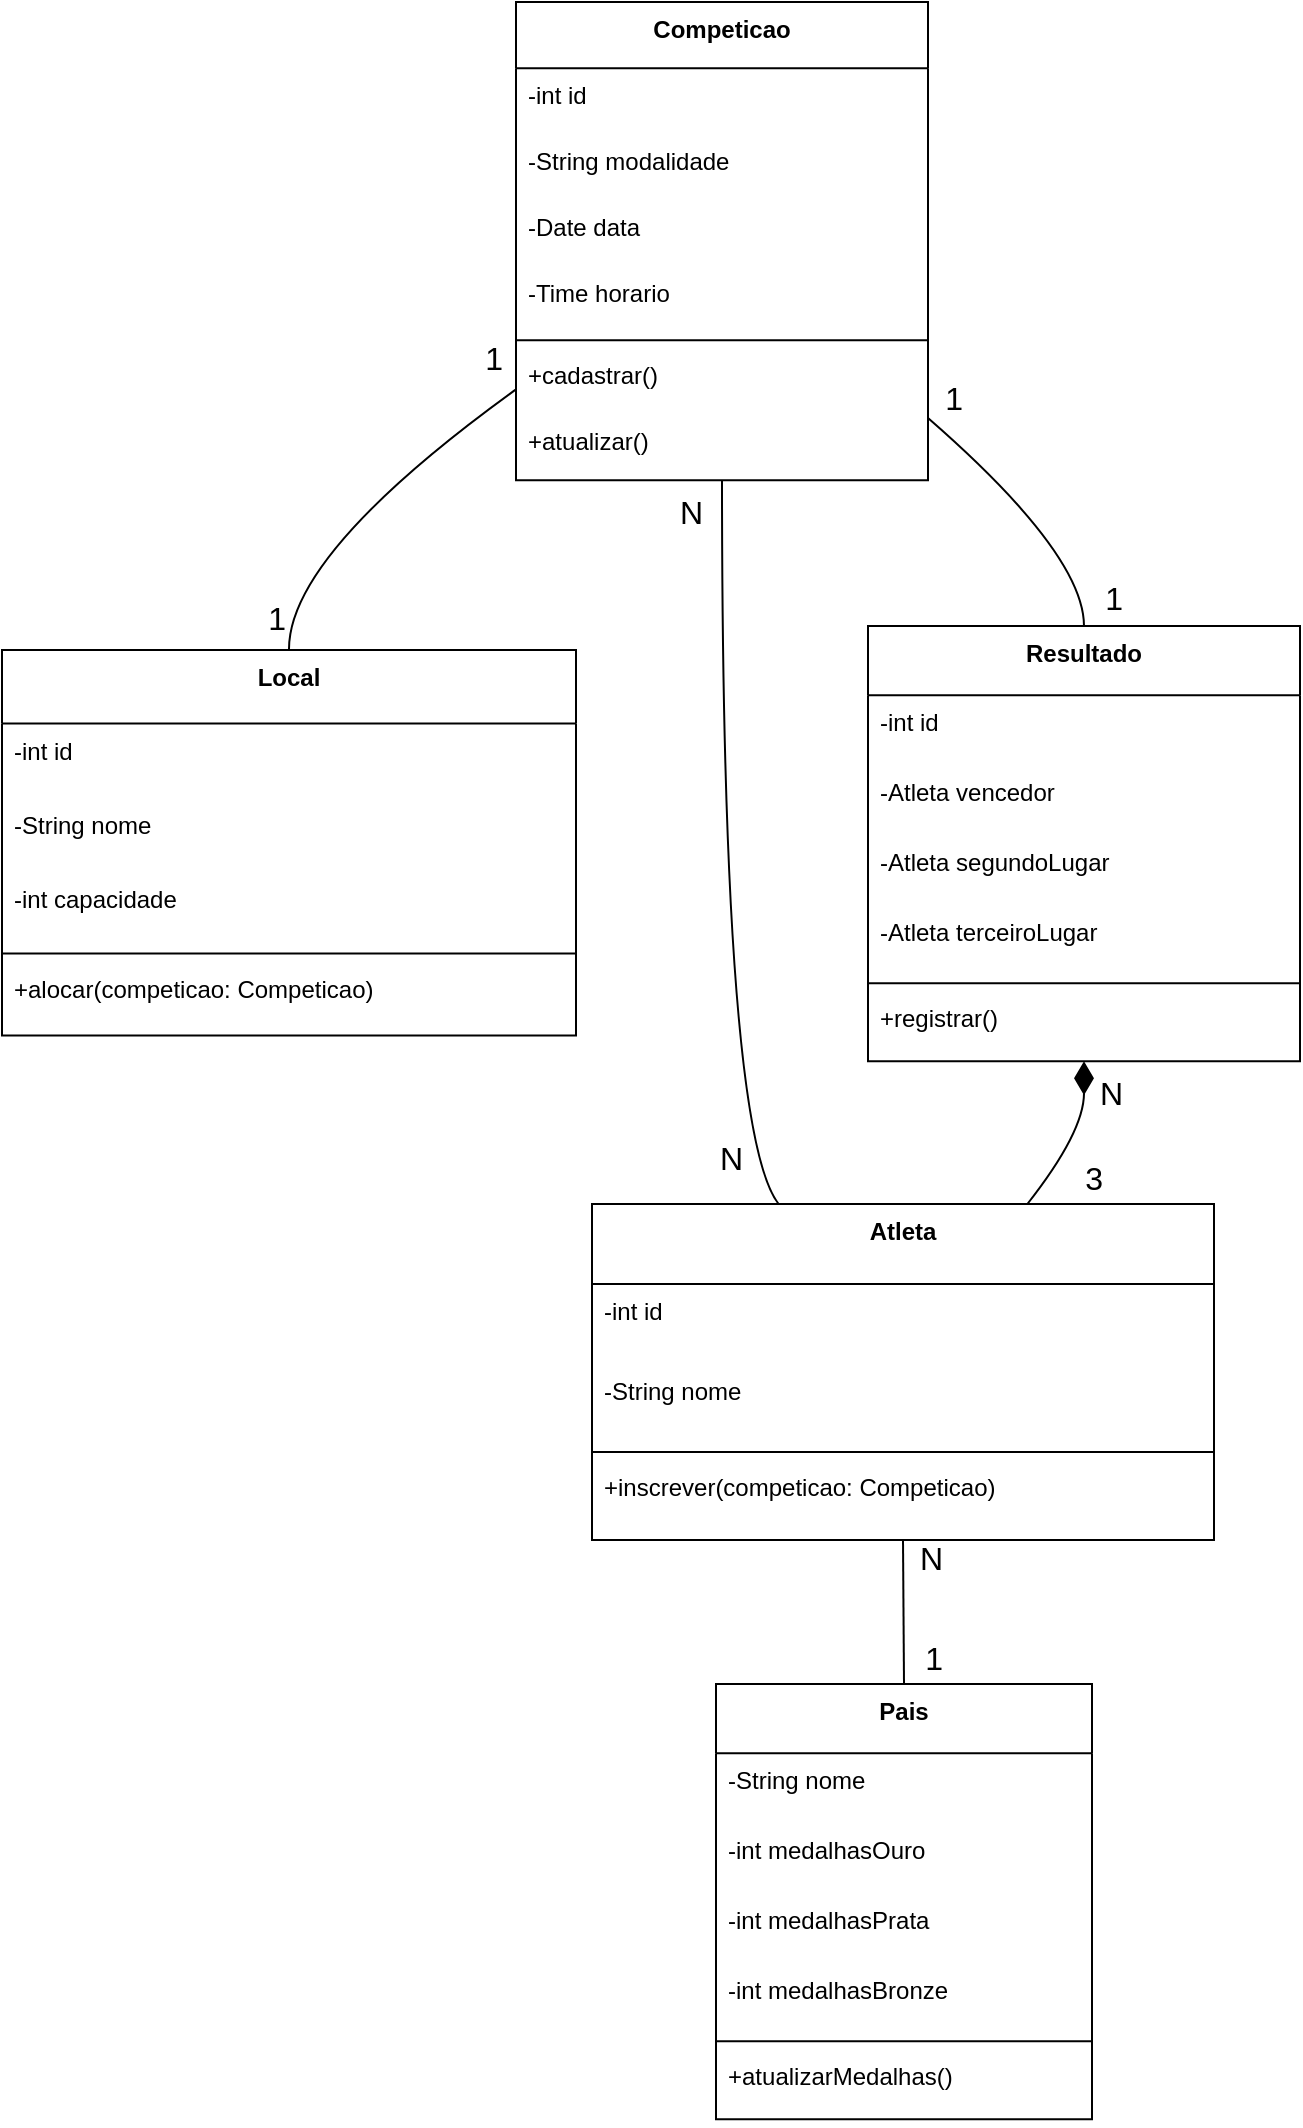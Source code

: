 <mxfile version="28.2.7">
  <diagram name="Página-1" id="0d2zz18TA6_cKtrfR7pt">
    <mxGraphModel grid="1" page="1" gridSize="10" guides="1" tooltips="1" connect="1" arrows="1" fold="1" pageScale="1" pageWidth="827" pageHeight="1169" math="0" shadow="0">
      <root>
        <mxCell id="0" />
        <mxCell id="1" parent="0" />
        <mxCell id="2" value="Competicao" style="swimlane;fontStyle=1;align=center;verticalAlign=top;childLayout=stackLayout;horizontal=1;startSize=33.143;horizontalStack=0;resizeParent=1;resizeParentMax=0;resizeLast=0;collapsible=0;marginBottom=0;" vertex="1" parent="1">
          <mxGeometry x="265" y="8" width="206" height="239.143" as="geometry" />
        </mxCell>
        <mxCell id="3" value="-int id" style="text;strokeColor=none;fillColor=none;align=left;verticalAlign=top;spacingLeft=4;spacingRight=4;overflow=hidden;rotatable=0;points=[[0,0.5],[1,0.5]];portConstraint=eastwest;" vertex="1" parent="2">
          <mxGeometry y="33.143" width="206" height="33" as="geometry" />
        </mxCell>
        <mxCell id="4" value="-String modalidade" style="text;strokeColor=none;fillColor=none;align=left;verticalAlign=top;spacingLeft=4;spacingRight=4;overflow=hidden;rotatable=0;points=[[0,0.5],[1,0.5]];portConstraint=eastwest;" vertex="1" parent="2">
          <mxGeometry y="66.143" width="206" height="33" as="geometry" />
        </mxCell>
        <mxCell id="5" value="-Date data" style="text;strokeColor=none;fillColor=none;align=left;verticalAlign=top;spacingLeft=4;spacingRight=4;overflow=hidden;rotatable=0;points=[[0,0.5],[1,0.5]];portConstraint=eastwest;" vertex="1" parent="2">
          <mxGeometry y="99.143" width="206" height="33" as="geometry" />
        </mxCell>
        <mxCell id="6" value="-Time horario" style="text;strokeColor=none;fillColor=none;align=left;verticalAlign=top;spacingLeft=4;spacingRight=4;overflow=hidden;rotatable=0;points=[[0,0.5],[1,0.5]];portConstraint=eastwest;" vertex="1" parent="2">
          <mxGeometry y="132.143" width="206" height="33" as="geometry" />
        </mxCell>
        <mxCell id="7" style="line;strokeWidth=1;fillColor=none;align=left;verticalAlign=middle;spacingTop=-1;spacingLeft=3;spacingRight=3;rotatable=0;labelPosition=right;points=[];portConstraint=eastwest;strokeColor=inherit;" vertex="1" parent="2">
          <mxGeometry y="165.143" width="206" height="8" as="geometry" />
        </mxCell>
        <mxCell id="8" value="+cadastrar()" style="text;strokeColor=none;fillColor=none;align=left;verticalAlign=top;spacingLeft=4;spacingRight=4;overflow=hidden;rotatable=0;points=[[0,0.5],[1,0.5]];portConstraint=eastwest;" vertex="1" parent="2">
          <mxGeometry y="173.143" width="206" height="33" as="geometry" />
        </mxCell>
        <mxCell id="9" value="+atualizar()" style="text;strokeColor=none;fillColor=none;align=left;verticalAlign=top;spacingLeft=4;spacingRight=4;overflow=hidden;rotatable=0;points=[[0,0.5],[1,0.5]];portConstraint=eastwest;" vertex="1" parent="2">
          <mxGeometry y="206.143" width="206" height="33" as="geometry" />
        </mxCell>
        <mxCell id="10" value="Atleta" style="swimlane;fontStyle=1;align=center;verticalAlign=top;childLayout=stackLayout;horizontal=1;startSize=40;horizontalStack=0;resizeParent=1;resizeParentMax=0;resizeLast=0;collapsible=0;marginBottom=0;" vertex="1" parent="1">
          <mxGeometry x="303" y="609" width="311" height="168" as="geometry" />
        </mxCell>
        <mxCell id="11" value="-int id" style="text;strokeColor=none;fillColor=none;align=left;verticalAlign=top;spacingLeft=4;spacingRight=4;overflow=hidden;rotatable=0;points=[[0,0.5],[1,0.5]];portConstraint=eastwest;" vertex="1" parent="10">
          <mxGeometry y="40" width="311" height="40" as="geometry" />
        </mxCell>
        <mxCell id="12" value="-String nome" style="text;strokeColor=none;fillColor=none;align=left;verticalAlign=top;spacingLeft=4;spacingRight=4;overflow=hidden;rotatable=0;points=[[0,0.5],[1,0.5]];portConstraint=eastwest;" vertex="1" parent="10">
          <mxGeometry y="80" width="311" height="40" as="geometry" />
        </mxCell>
        <mxCell id="13" style="line;strokeWidth=1;fillColor=none;align=left;verticalAlign=middle;spacingTop=-1;spacingLeft=3;spacingRight=3;rotatable=0;labelPosition=right;points=[];portConstraint=eastwest;strokeColor=inherit;" vertex="1" parent="10">
          <mxGeometry y="120" width="311" height="8" as="geometry" />
        </mxCell>
        <mxCell id="14" value="+inscrever(competicao: Competicao)" style="text;strokeColor=none;fillColor=none;align=left;verticalAlign=top;spacingLeft=4;spacingRight=4;overflow=hidden;rotatable=0;points=[[0,0.5],[1,0.5]];portConstraint=eastwest;" vertex="1" parent="10">
          <mxGeometry y="128" width="311" height="40" as="geometry" />
        </mxCell>
        <mxCell id="15" value="Local" style="swimlane;fontStyle=1;align=center;verticalAlign=top;childLayout=stackLayout;horizontal=1;startSize=36.8;horizontalStack=0;resizeParent=1;resizeParentMax=0;resizeLast=0;collapsible=0;marginBottom=0;" vertex="1" parent="1">
          <mxGeometry x="8" y="332" width="287" height="192.8" as="geometry" />
        </mxCell>
        <mxCell id="16" value="-int id" style="text;strokeColor=none;fillColor=none;align=left;verticalAlign=top;spacingLeft=4;spacingRight=4;overflow=hidden;rotatable=0;points=[[0,0.5],[1,0.5]];portConstraint=eastwest;" vertex="1" parent="15">
          <mxGeometry y="36.8" width="287" height="37" as="geometry" />
        </mxCell>
        <mxCell id="17" value="-String nome" style="text;strokeColor=none;fillColor=none;align=left;verticalAlign=top;spacingLeft=4;spacingRight=4;overflow=hidden;rotatable=0;points=[[0,0.5],[1,0.5]];portConstraint=eastwest;" vertex="1" parent="15">
          <mxGeometry y="73.8" width="287" height="37" as="geometry" />
        </mxCell>
        <mxCell id="18" value="-int capacidade" style="text;strokeColor=none;fillColor=none;align=left;verticalAlign=top;spacingLeft=4;spacingRight=4;overflow=hidden;rotatable=0;points=[[0,0.5],[1,0.5]];portConstraint=eastwest;" vertex="1" parent="15">
          <mxGeometry y="110.8" width="287" height="37" as="geometry" />
        </mxCell>
        <mxCell id="19" style="line;strokeWidth=1;fillColor=none;align=left;verticalAlign=middle;spacingTop=-1;spacingLeft=3;spacingRight=3;rotatable=0;labelPosition=right;points=[];portConstraint=eastwest;strokeColor=inherit;" vertex="1" parent="15">
          <mxGeometry y="147.8" width="287" height="8" as="geometry" />
        </mxCell>
        <mxCell id="20" value="+alocar(competicao: Competicao)" style="text;strokeColor=none;fillColor=none;align=left;verticalAlign=top;spacingLeft=4;spacingRight=4;overflow=hidden;rotatable=0;points=[[0,0.5],[1,0.5]];portConstraint=eastwest;" vertex="1" parent="15">
          <mxGeometry y="155.8" width="287" height="37" as="geometry" />
        </mxCell>
        <mxCell id="21" value="Resultado" style="swimlane;fontStyle=1;align=center;verticalAlign=top;childLayout=stackLayout;horizontal=1;startSize=34.667;horizontalStack=0;resizeParent=1;resizeParentMax=0;resizeLast=0;collapsible=0;marginBottom=0;" vertex="1" parent="1">
          <mxGeometry x="441" y="320" width="216" height="217.667" as="geometry" />
        </mxCell>
        <mxCell id="22" value="-int id" style="text;strokeColor=none;fillColor=none;align=left;verticalAlign=top;spacingLeft=4;spacingRight=4;overflow=hidden;rotatable=0;points=[[0,0.5],[1,0.5]];portConstraint=eastwest;" vertex="1" parent="21">
          <mxGeometry y="34.667" width="216" height="35" as="geometry" />
        </mxCell>
        <mxCell id="23" value="-Atleta vencedor" style="text;strokeColor=none;fillColor=none;align=left;verticalAlign=top;spacingLeft=4;spacingRight=4;overflow=hidden;rotatable=0;points=[[0,0.5],[1,0.5]];portConstraint=eastwest;" vertex="1" parent="21">
          <mxGeometry y="69.667" width="216" height="35" as="geometry" />
        </mxCell>
        <mxCell id="24" value="-Atleta segundoLugar" style="text;strokeColor=none;fillColor=none;align=left;verticalAlign=top;spacingLeft=4;spacingRight=4;overflow=hidden;rotatable=0;points=[[0,0.5],[1,0.5]];portConstraint=eastwest;" vertex="1" parent="21">
          <mxGeometry y="104.667" width="216" height="35" as="geometry" />
        </mxCell>
        <mxCell id="25" value="-Atleta terceiroLugar" style="text;strokeColor=none;fillColor=none;align=left;verticalAlign=top;spacingLeft=4;spacingRight=4;overflow=hidden;rotatable=0;points=[[0,0.5],[1,0.5]];portConstraint=eastwest;" vertex="1" parent="21">
          <mxGeometry y="139.667" width="216" height="35" as="geometry" />
        </mxCell>
        <mxCell id="26" style="line;strokeWidth=1;fillColor=none;align=left;verticalAlign=middle;spacingTop=-1;spacingLeft=3;spacingRight=3;rotatable=0;labelPosition=right;points=[];portConstraint=eastwest;strokeColor=inherit;" vertex="1" parent="21">
          <mxGeometry y="174.667" width="216" height="8" as="geometry" />
        </mxCell>
        <mxCell id="27" value="+registrar()" style="text;strokeColor=none;fillColor=none;align=left;verticalAlign=top;spacingLeft=4;spacingRight=4;overflow=hidden;rotatable=0;points=[[0,0.5],[1,0.5]];portConstraint=eastwest;" vertex="1" parent="21">
          <mxGeometry y="182.667" width="216" height="35" as="geometry" />
        </mxCell>
        <mxCell id="28" value="Pais" style="swimlane;fontStyle=1;align=center;verticalAlign=top;childLayout=stackLayout;horizontal=1;startSize=34.667;horizontalStack=0;resizeParent=1;resizeParentMax=0;resizeLast=0;collapsible=0;marginBottom=0;" vertex="1" parent="1">
          <mxGeometry x="365" y="849" width="188" height="217.667" as="geometry" />
        </mxCell>
        <mxCell id="29" value="-String nome" style="text;strokeColor=none;fillColor=none;align=left;verticalAlign=top;spacingLeft=4;spacingRight=4;overflow=hidden;rotatable=0;points=[[0,0.5],[1,0.5]];portConstraint=eastwest;" vertex="1" parent="28">
          <mxGeometry y="34.667" width="188" height="35" as="geometry" />
        </mxCell>
        <mxCell id="30" value="-int medalhasOuro" style="text;strokeColor=none;fillColor=none;align=left;verticalAlign=top;spacingLeft=4;spacingRight=4;overflow=hidden;rotatable=0;points=[[0,0.5],[1,0.5]];portConstraint=eastwest;" vertex="1" parent="28">
          <mxGeometry y="69.667" width="188" height="35" as="geometry" />
        </mxCell>
        <mxCell id="31" value="-int medalhasPrata" style="text;strokeColor=none;fillColor=none;align=left;verticalAlign=top;spacingLeft=4;spacingRight=4;overflow=hidden;rotatable=0;points=[[0,0.5],[1,0.5]];portConstraint=eastwest;" vertex="1" parent="28">
          <mxGeometry y="104.667" width="188" height="35" as="geometry" />
        </mxCell>
        <mxCell id="32" value="-int medalhasBronze" style="text;strokeColor=none;fillColor=none;align=left;verticalAlign=top;spacingLeft=4;spacingRight=4;overflow=hidden;rotatable=0;points=[[0,0.5],[1,0.5]];portConstraint=eastwest;" vertex="1" parent="28">
          <mxGeometry y="139.667" width="188" height="35" as="geometry" />
        </mxCell>
        <mxCell id="33" style="line;strokeWidth=1;fillColor=none;align=left;verticalAlign=middle;spacingTop=-1;spacingLeft=3;spacingRight=3;rotatable=0;labelPosition=right;points=[];portConstraint=eastwest;strokeColor=inherit;" vertex="1" parent="28">
          <mxGeometry y="174.667" width="188" height="8" as="geometry" />
        </mxCell>
        <mxCell id="34" value="+atualizarMedalhas()" style="text;strokeColor=none;fillColor=none;align=left;verticalAlign=top;spacingLeft=4;spacingRight=4;overflow=hidden;rotatable=0;points=[[0,0.5],[1,0.5]];portConstraint=eastwest;" vertex="1" parent="28">
          <mxGeometry y="182.667" width="188" height="35" as="geometry" />
        </mxCell>
        <mxCell id="35" value="" style="curved=1;startArrow=none;endArrow=none;exitX=0.5;exitY=1;entryX=0.3;entryY=0;" edge="1" parent="1" source="2" target="10">
          <mxGeometry relative="1" as="geometry">
            <Array as="points">
              <mxPoint x="368" y="573" />
            </Array>
          </mxGeometry>
        </mxCell>
        <mxCell id="38" value="" style="curved=1;startArrow=none;endArrow=none;exitX=0;exitY=0.81;entryX=0.5;entryY=0;" edge="1" parent="1" source="2" target="15">
          <mxGeometry relative="1" as="geometry">
            <Array as="points">
              <mxPoint x="151" y="284" />
            </Array>
          </mxGeometry>
        </mxCell>
        <mxCell id="41" value="" style="curved=1;startArrow=none;endArrow=none;exitX=1;exitY=0.87;entryX=0.5;entryY=0;" edge="1" parent="1" source="2" target="21">
          <mxGeometry relative="1" as="geometry">
            <Array as="points">
              <mxPoint x="549" y="284" />
            </Array>
          </mxGeometry>
        </mxCell>
        <mxCell id="42" value="1" style="edgeLabel;resizable=0;labelBackgroundColor=none;fontSize=16;align=right;verticalAlign=top;" vertex="1" parent="41">
          <mxGeometry x="-1" relative="1" as="geometry">
            <mxPoint x="19" y="-26" as="offset" />
          </mxGeometry>
        </mxCell>
        <mxCell id="44" value="" style="curved=1;startArrow=none;endArrow=none;exitX=0.5;exitY=1;entryX=0.5;entryY=0;" edge="1" parent="1" source="10" target="28">
          <mxGeometry x="-0.01" relative="1" as="geometry">
            <Array as="points" />
            <mxPoint as="offset" />
          </mxGeometry>
        </mxCell>
        <mxCell id="47" value="" style="curved=1;startArrow=diamondThin;startSize=14;startFill=1;endArrow=none;exitX=0.5;exitY=1;entryX=0.7;entryY=0;" edge="1" parent="1" source="21" target="10">
          <mxGeometry x="0.008" relative="1" as="geometry">
            <Array as="points">
              <mxPoint x="549" y="573" />
            </Array>
            <mxPoint as="offset" />
          </mxGeometry>
        </mxCell>
        <mxCell id="56HfyQXQzzqufC7JFuM_-49" value="1" style="edgeLabel;resizable=0;labelBackgroundColor=none;fontSize=16;align=right;verticalAlign=top;" vertex="1" parent="1">
          <mxGeometry x="570" y="290" as="geometry" />
        </mxCell>
        <mxCell id="56HfyQXQzzqufC7JFuM_-52" value="1" style="edgeLabel;resizable=0;labelBackgroundColor=none;fontSize=16;align=right;verticalAlign=top;" vertex="1" parent="1">
          <mxGeometry x="260" y="170" as="geometry" />
        </mxCell>
        <mxCell id="56HfyQXQzzqufC7JFuM_-54" value="1" style="edgeLabel;resizable=0;labelBackgroundColor=none;fontSize=16;align=right;verticalAlign=top;" vertex="1" parent="1">
          <mxGeometry x="151.5" y="300" as="geometry" />
        </mxCell>
        <mxCell id="56HfyQXQzzqufC7JFuM_-57" value="N" style="edgeLabel;resizable=0;labelBackgroundColor=none;fontSize=16;align=right;verticalAlign=top;" vertex="1" parent="1">
          <mxGeometry x="360" y="247.14" as="geometry" />
        </mxCell>
        <mxCell id="56HfyQXQzzqufC7JFuM_-58" value="N" style="edgeLabel;resizable=0;labelBackgroundColor=none;fontSize=16;align=right;verticalAlign=top;" vertex="1" parent="1">
          <mxGeometry x="380" y="570" as="geometry" />
        </mxCell>
        <mxCell id="56HfyQXQzzqufC7JFuM_-69" value="1" style="edgeLabel;resizable=0;labelBackgroundColor=none;fontSize=16;align=right;verticalAlign=top;" vertex="1" parent="1">
          <mxGeometry x="480" y="820" as="geometry" />
        </mxCell>
        <mxCell id="56HfyQXQzzqufC7JFuM_-74" value="N" style="edgeLabel;resizable=0;labelBackgroundColor=none;fontSize=16;align=right;verticalAlign=top;" vertex="1" parent="1">
          <mxGeometry x="480" y="770" as="geometry" />
        </mxCell>
        <mxCell id="56HfyQXQzzqufC7JFuM_-79" value="N" style="edgeLabel;resizable=0;labelBackgroundColor=none;fontSize=16;align=right;verticalAlign=top;" vertex="1" parent="1">
          <mxGeometry x="570" y="537.67" as="geometry" />
        </mxCell>
        <mxCell id="56HfyQXQzzqufC7JFuM_-81" value="3" style="edgeLabel;resizable=0;labelBackgroundColor=none;fontSize=16;align=right;verticalAlign=top;" vertex="1" parent="1">
          <mxGeometry x="560" y="580" as="geometry" />
        </mxCell>
      </root>
    </mxGraphModel>
  </diagram>
</mxfile>
